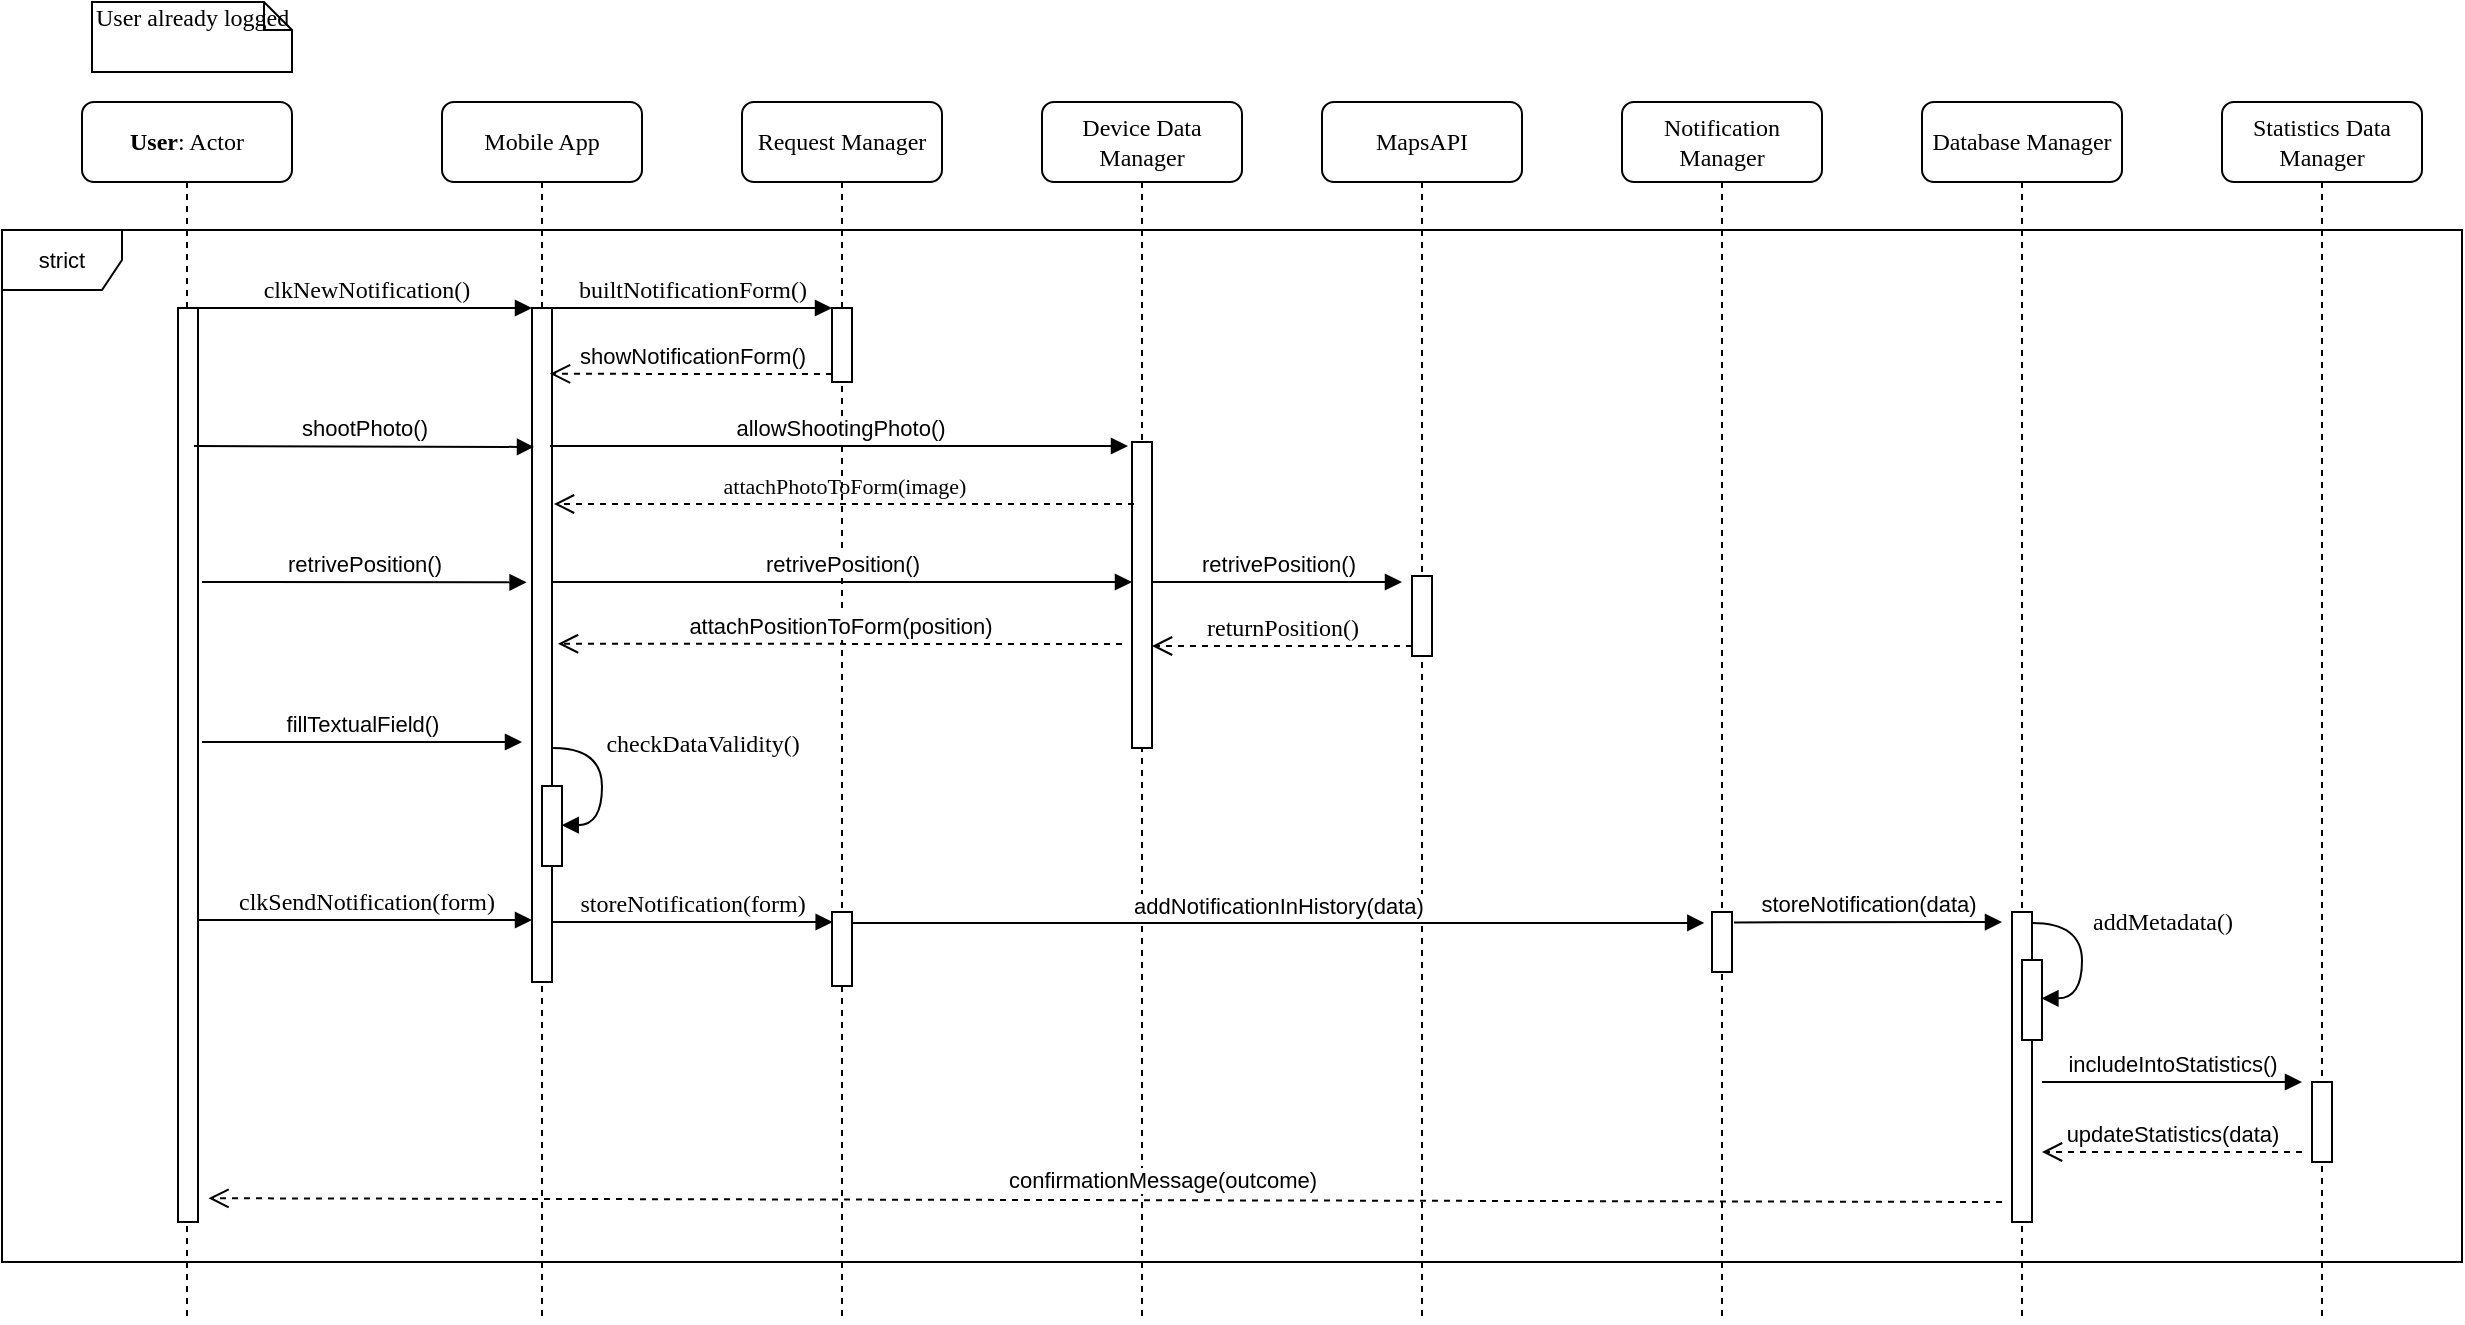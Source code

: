 <mxfile version="12.2.6" type="github" pages="1">
  <diagram name="Page-1" id="13e1069c-82ec-6db2-03f1-153e76fe0fe0">
    <mxGraphModel dx="1707" dy="963" grid="1" gridSize="10" guides="1" tooltips="1" connect="1" arrows="1" fold="1" page="1" pageScale="1" pageWidth="1100" pageHeight="850" background="#ffffff" math="0" shadow="0">
      <root>
        <mxCell id="0"/>
        <mxCell id="1" parent="0"/>
        <mxCell id="7baba1c4bc27f4b0-2" value="Mobile App" style="shape=umlLifeline;perimeter=lifelinePerimeter;whiteSpace=wrap;html=1;container=1;collapsible=0;recursiveResize=0;outlineConnect=0;rounded=1;shadow=0;comic=0;labelBackgroundColor=none;strokeWidth=1;fontFamily=Verdana;fontSize=12;align=center;" parent="1" vertex="1">
          <mxGeometry x="240" y="80" width="100" height="610" as="geometry"/>
        </mxCell>
        <mxCell id="7baba1c4bc27f4b0-10" value="" style="html=1;points=[];perimeter=orthogonalPerimeter;rounded=0;shadow=0;comic=0;labelBackgroundColor=none;strokeWidth=1;fontFamily=Verdana;fontSize=12;align=center;" parent="7baba1c4bc27f4b0-2" vertex="1">
          <mxGeometry x="45" y="103" width="10" height="337" as="geometry"/>
        </mxCell>
        <mxCell id="7baba1c4bc27f4b0-3" value="Request Manager" style="shape=umlLifeline;perimeter=lifelinePerimeter;whiteSpace=wrap;html=1;container=1;collapsible=0;recursiveResize=0;outlineConnect=0;rounded=1;shadow=0;comic=0;labelBackgroundColor=none;strokeWidth=1;fontFamily=Verdana;fontSize=12;align=center;size=40;" parent="1" vertex="1">
          <mxGeometry x="390" y="80" width="100" height="610" as="geometry"/>
        </mxCell>
        <mxCell id="7baba1c4bc27f4b0-13" value="" style="html=1;points=[];perimeter=orthogonalPerimeter;rounded=0;shadow=0;comic=0;labelBackgroundColor=none;strokeWidth=1;fontFamily=Verdana;fontSize=12;align=center;" parent="7baba1c4bc27f4b0-3" vertex="1">
          <mxGeometry x="45" y="103" width="10" height="37" as="geometry"/>
        </mxCell>
        <mxCell id="9XpneuLzeOw5BgVgBbdZ-24" value="" style="html=1;points=[];perimeter=orthogonalPerimeter;rounded=0;shadow=0;comic=0;labelBackgroundColor=none;strokeWidth=1;fontFamily=Verdana;fontSize=12;align=center;" vertex="1" parent="7baba1c4bc27f4b0-3">
          <mxGeometry x="45" y="405" width="10" height="37" as="geometry"/>
        </mxCell>
        <mxCell id="7baba1c4bc27f4b0-4" value="Device Data Manager " style="shape=umlLifeline;perimeter=lifelinePerimeter;whiteSpace=wrap;html=1;container=1;collapsible=0;recursiveResize=0;outlineConnect=0;rounded=1;shadow=0;comic=0;labelBackgroundColor=none;strokeWidth=1;fontFamily=Verdana;fontSize=12;align=center;" parent="1" vertex="1">
          <mxGeometry x="540" y="80" width="100" height="610" as="geometry"/>
        </mxCell>
        <mxCell id="7baba1c4bc27f4b0-5" value="MapsAPI" style="shape=umlLifeline;perimeter=lifelinePerimeter;whiteSpace=wrap;html=1;container=1;collapsible=0;recursiveResize=0;outlineConnect=0;rounded=1;shadow=0;comic=0;labelBackgroundColor=none;strokeWidth=1;fontFamily=Verdana;fontSize=12;align=center;" parent="1" vertex="1">
          <mxGeometry x="680" y="80" width="100" height="610" as="geometry"/>
        </mxCell>
        <mxCell id="7baba1c4bc27f4b0-19" value="" style="html=1;points=[];perimeter=orthogonalPerimeter;rounded=0;shadow=0;comic=0;labelBackgroundColor=none;strokeWidth=1;fontFamily=Verdana;fontSize=12;align=center;" parent="7baba1c4bc27f4b0-5" vertex="1">
          <mxGeometry x="45" y="237" width="10" height="40" as="geometry"/>
        </mxCell>
        <mxCell id="7baba1c4bc27f4b0-6" value="Notification Manager" style="shape=umlLifeline;perimeter=lifelinePerimeter;whiteSpace=wrap;html=1;container=1;collapsible=0;recursiveResize=0;outlineConnect=0;rounded=1;shadow=0;comic=0;labelBackgroundColor=none;strokeWidth=1;fontFamily=Verdana;fontSize=12;align=center;" parent="1" vertex="1">
          <mxGeometry x="830" y="80" width="100" height="610" as="geometry"/>
        </mxCell>
        <mxCell id="7baba1c4bc27f4b0-25" value="" style="html=1;points=[];perimeter=orthogonalPerimeter;rounded=0;shadow=0;comic=0;labelBackgroundColor=none;strokeColor=#000000;strokeWidth=1;fillColor=#FFFFFF;fontFamily=Verdana;fontSize=12;fontColor=#000000;align=center;" parent="7baba1c4bc27f4b0-6" vertex="1">
          <mxGeometry x="45" y="405" width="10" height="30" as="geometry"/>
        </mxCell>
        <mxCell id="7baba1c4bc27f4b0-7" value="Database Manager" style="shape=umlLifeline;perimeter=lifelinePerimeter;whiteSpace=wrap;html=1;container=1;collapsible=0;recursiveResize=0;outlineConnect=0;rounded=1;shadow=0;comic=0;labelBackgroundColor=none;strokeWidth=1;fontFamily=Verdana;fontSize=12;align=center;" parent="1" vertex="1">
          <mxGeometry x="980" y="80" width="100" height="610" as="geometry"/>
        </mxCell>
        <mxCell id="9XpneuLzeOw5BgVgBbdZ-35" value="" style="html=1;points=[];perimeter=orthogonalPerimeter;rounded=0;shadow=0;comic=0;labelBackgroundColor=none;strokeColor=#000000;strokeWidth=1;fillColor=#FFFFFF;fontFamily=Verdana;fontSize=12;fontColor=#000000;align=center;" vertex="1" parent="7baba1c4bc27f4b0-7">
          <mxGeometry x="45" y="405" width="10" height="155" as="geometry"/>
        </mxCell>
        <mxCell id="9XpneuLzeOw5BgVgBbdZ-39" value="includeIntoStatistics()" style="html=1;verticalAlign=bottom;endArrow=block;fontSize=11;" edge="1" parent="7baba1c4bc27f4b0-7">
          <mxGeometry width="80" relative="1" as="geometry">
            <mxPoint x="60" y="490" as="sourcePoint"/>
            <mxPoint x="190" y="490" as="targetPoint"/>
          </mxGeometry>
        </mxCell>
        <mxCell id="7baba1c4bc27f4b0-8" value="&lt;b&gt;User&lt;/b&gt;: Actor" style="shape=umlLifeline;perimeter=lifelinePerimeter;whiteSpace=wrap;html=1;container=1;collapsible=0;recursiveResize=0;outlineConnect=0;rounded=1;shadow=0;comic=0;labelBackgroundColor=none;strokeWidth=1;fontFamily=Verdana;fontSize=12;align=center;" parent="1" vertex="1">
          <mxGeometry x="60" y="80" width="105" height="610" as="geometry"/>
        </mxCell>
        <mxCell id="7baba1c4bc27f4b0-9" value="" style="html=1;points=[];perimeter=orthogonalPerimeter;rounded=0;shadow=0;comic=0;labelBackgroundColor=none;strokeWidth=1;fontFamily=Verdana;fontSize=12;align=center;" parent="7baba1c4bc27f4b0-8" vertex="1">
          <mxGeometry x="48" y="103" width="10" height="457" as="geometry"/>
        </mxCell>
        <mxCell id="9XpneuLzeOw5BgVgBbdZ-14" value="retrivePosition()" style="html=1;verticalAlign=bottom;endArrow=block;entryX=-0.272;entryY=0.407;entryDx=0;entryDy=0;entryPerimeter=0;" edge="1" parent="7baba1c4bc27f4b0-8" target="7baba1c4bc27f4b0-10">
          <mxGeometry width="80" relative="1" as="geometry">
            <mxPoint x="60" y="240" as="sourcePoint"/>
            <mxPoint x="222" y="241" as="targetPoint"/>
          </mxGeometry>
        </mxCell>
        <mxCell id="7baba1c4bc27f4b0-16" value="" style="html=1;points=[];perimeter=orthogonalPerimeter;rounded=0;shadow=0;comic=0;labelBackgroundColor=none;strokeWidth=1;fontFamily=Verdana;fontSize=12;align=center;" parent="1" vertex="1">
          <mxGeometry x="585" y="250" width="10" height="153" as="geometry"/>
        </mxCell>
        <mxCell id="7baba1c4bc27f4b0-21" value="returnPosition()" style="html=1;verticalAlign=bottom;endArrow=open;dashed=1;endSize=8;labelBackgroundColor=none;fontFamily=Verdana;fontSize=12;edgeStyle=elbowEdgeStyle;elbow=vertical;" parent="1" edge="1">
          <mxGeometry relative="1" as="geometry">
            <mxPoint x="595" y="352" as="targetPoint"/>
            <Array as="points">
              <mxPoint x="670" y="352"/>
              <mxPoint x="700" y="352"/>
            </Array>
            <mxPoint x="725" y="352" as="sourcePoint"/>
          </mxGeometry>
        </mxCell>
        <mxCell id="7baba1c4bc27f4b0-11" value="clkNewNotification()" style="html=1;verticalAlign=bottom;endArrow=block;entryX=0;entryY=0;labelBackgroundColor=none;fontFamily=Verdana;fontSize=12;edgeStyle=elbowEdgeStyle;elbow=vertical;" parent="1" source="7baba1c4bc27f4b0-9" target="7baba1c4bc27f4b0-10" edge="1">
          <mxGeometry relative="1" as="geometry">
            <mxPoint x="220" y="193" as="sourcePoint"/>
          </mxGeometry>
        </mxCell>
        <mxCell id="7baba1c4bc27f4b0-14" value="builtNotificationForm()" style="html=1;verticalAlign=bottom;endArrow=block;entryX=0;entryY=0;labelBackgroundColor=none;fontFamily=Verdana;fontSize=12;edgeStyle=elbowEdgeStyle;elbow=vertical;" parent="1" source="7baba1c4bc27f4b0-10" target="7baba1c4bc27f4b0-13" edge="1">
          <mxGeometry relative="1" as="geometry">
            <mxPoint x="370" y="203" as="sourcePoint"/>
          </mxGeometry>
        </mxCell>
        <mxCell id="7baba1c4bc27f4b0-40" value="User already logged" style="shape=note;whiteSpace=wrap;html=1;size=14;verticalAlign=top;align=left;spacingTop=-6;rounded=0;shadow=0;comic=0;labelBackgroundColor=none;strokeWidth=1;fontFamily=Verdana;fontSize=12" parent="1" vertex="1">
          <mxGeometry x="65" y="30" width="100" height="35" as="geometry"/>
        </mxCell>
        <mxCell id="9XpneuLzeOw5BgVgBbdZ-5" value="showNotificationForm()" style="html=1;verticalAlign=bottom;endArrow=open;dashed=1;endSize=8;entryX=0.9;entryY=0.117;entryDx=0;entryDy=0;entryPerimeter=0;exitX=0;exitY=0.135;exitDx=0;exitDy=0;exitPerimeter=0;" edge="1" parent="1">
          <mxGeometry relative="1" as="geometry">
            <mxPoint x="435" y="216" as="sourcePoint"/>
            <mxPoint x="294" y="215.91" as="targetPoint"/>
          </mxGeometry>
        </mxCell>
        <mxCell id="9XpneuLzeOw5BgVgBbdZ-8" value="shootPhoto()" style="html=1;verticalAlign=bottom;endArrow=block;entryX=0.5;entryY=0.416;entryDx=0;entryDy=0;entryPerimeter=0;" edge="1" parent="1">
          <mxGeometry width="80" relative="1" as="geometry">
            <mxPoint x="116" y="252" as="sourcePoint"/>
            <mxPoint x="286" y="252.472" as="targetPoint"/>
            <mxPoint as="offset"/>
          </mxGeometry>
        </mxCell>
        <mxCell id="9XpneuLzeOw5BgVgBbdZ-9" value="allowShootingPhoto()" style="html=1;verticalAlign=bottom;endArrow=block;" edge="1" parent="1">
          <mxGeometry width="80" relative="1" as="geometry">
            <mxPoint x="294" y="252" as="sourcePoint"/>
            <mxPoint x="583" y="252" as="targetPoint"/>
          </mxGeometry>
        </mxCell>
        <mxCell id="9XpneuLzeOw5BgVgBbdZ-10" value="&lt;font style=&quot;font-size: 11px&quot;&gt;attachPhotoToForm(image)&lt;/font&gt;" style="html=1;verticalAlign=bottom;endArrow=open;dashed=1;endSize=8;labelBackgroundColor=none;fontFamily=Verdana;fontSize=12;edgeStyle=elbowEdgeStyle;elbow=vertical;entryX=1;entryY=0.581;entryDx=0;entryDy=0;entryPerimeter=0;" edge="1" parent="1">
          <mxGeometry relative="1" as="geometry">
            <mxPoint x="296" y="281.286" as="targetPoint"/>
            <Array as="points">
              <mxPoint x="531" y="281"/>
              <mxPoint x="561" y="281"/>
            </Array>
            <mxPoint x="586" y="281" as="sourcePoint"/>
          </mxGeometry>
        </mxCell>
        <mxCell id="9XpneuLzeOw5BgVgBbdZ-15" value="retrivePosition()" style="html=1;verticalAlign=bottom;endArrow=block;" edge="1" parent="1">
          <mxGeometry width="80" relative="1" as="geometry">
            <mxPoint x="295" y="320" as="sourcePoint"/>
            <mxPoint x="585" y="320" as="targetPoint"/>
          </mxGeometry>
        </mxCell>
        <mxCell id="9XpneuLzeOw5BgVgBbdZ-16" value="retrivePosition()" style="html=1;verticalAlign=bottom;endArrow=block;" edge="1" parent="1">
          <mxGeometry width="80" relative="1" as="geometry">
            <mxPoint x="595" y="320" as="sourcePoint"/>
            <mxPoint x="720" y="320" as="targetPoint"/>
          </mxGeometry>
        </mxCell>
        <mxCell id="9XpneuLzeOw5BgVgBbdZ-19" value="attachPositionToForm(position)" style="html=1;verticalAlign=bottom;endArrow=open;dashed=1;endSize=8;entryX=1.3;entryY=0.625;entryDx=0;entryDy=0;entryPerimeter=0;" edge="1" parent="1">
          <mxGeometry relative="1" as="geometry">
            <mxPoint x="580" y="351" as="sourcePoint"/>
            <mxPoint x="298" y="350.875" as="targetPoint"/>
          </mxGeometry>
        </mxCell>
        <mxCell id="9XpneuLzeOw5BgVgBbdZ-20" value="fillTextualField()" style="html=1;verticalAlign=bottom;endArrow=block;" edge="1" parent="1">
          <mxGeometry width="80" relative="1" as="geometry">
            <mxPoint x="120" y="400" as="sourcePoint"/>
            <mxPoint x="280" y="400" as="targetPoint"/>
          </mxGeometry>
        </mxCell>
        <mxCell id="9XpneuLzeOw5BgVgBbdZ-21" value="" style="html=1;points=[];perimeter=orthogonalPerimeter;rounded=0;shadow=0;comic=0;labelBackgroundColor=none;strokeWidth=1;fontFamily=Verdana;fontSize=12;align=center;" vertex="1" parent="1">
          <mxGeometry x="290" y="422" width="10" height="40" as="geometry"/>
        </mxCell>
        <mxCell id="9XpneuLzeOw5BgVgBbdZ-22" value="checkDataValidity()" style="html=1;verticalAlign=bottom;endArrow=block;labelBackgroundColor=none;fontFamily=Verdana;fontSize=12;elbow=vertical;edgeStyle=orthogonalEdgeStyle;curved=1;entryX=1;entryY=0.286;entryPerimeter=0;exitX=1.038;exitY=0.345;exitPerimeter=0;" edge="1" parent="1">
          <mxGeometry x="-0.4" y="-51" relative="1" as="geometry">
            <mxPoint x="295.571" y="403" as="sourcePoint"/>
            <mxPoint x="299.857" y="441.571" as="targetPoint"/>
            <Array as="points">
              <mxPoint x="320" y="403"/>
              <mxPoint x="320" y="441"/>
            </Array>
            <mxPoint x="101" y="6" as="offset"/>
          </mxGeometry>
        </mxCell>
        <mxCell id="9XpneuLzeOw5BgVgBbdZ-23" value="clkSendNotification(form)" style="html=1;verticalAlign=bottom;endArrow=block;entryX=0;entryY=0;labelBackgroundColor=none;fontFamily=Verdana;fontSize=12;edgeStyle=elbowEdgeStyle;elbow=vertical;" edge="1" parent="1">
          <mxGeometry relative="1" as="geometry">
            <mxPoint x="117.5" y="489" as="sourcePoint"/>
            <mxPoint x="285" y="489" as="targetPoint"/>
          </mxGeometry>
        </mxCell>
        <mxCell id="9XpneuLzeOw5BgVgBbdZ-25" value="storeNotification(form)" style="html=1;verticalAlign=bottom;endArrow=block;entryX=0;entryY=0;labelBackgroundColor=none;fontFamily=Verdana;fontSize=12;edgeStyle=elbowEdgeStyle;elbow=vertical;" edge="1" parent="1">
          <mxGeometry relative="1" as="geometry">
            <mxPoint x="295" y="490" as="sourcePoint"/>
            <mxPoint x="435.333" y="490" as="targetPoint"/>
          </mxGeometry>
        </mxCell>
        <mxCell id="9XpneuLzeOw5BgVgBbdZ-30" value="Statistics Data Manager" style="shape=umlLifeline;perimeter=lifelinePerimeter;whiteSpace=wrap;html=1;container=1;collapsible=0;recursiveResize=0;outlineConnect=0;rounded=1;shadow=0;comic=0;labelBackgroundColor=none;strokeWidth=1;fontFamily=Verdana;fontSize=12;align=center;" vertex="1" parent="1">
          <mxGeometry x="1130" y="80" width="100" height="610" as="geometry"/>
        </mxCell>
        <mxCell id="9XpneuLzeOw5BgVgBbdZ-40" value="" style="html=1;points=[];perimeter=orthogonalPerimeter;rounded=0;shadow=0;comic=0;labelBackgroundColor=none;strokeWidth=1;fontFamily=Verdana;fontSize=12;align=center;" vertex="1" parent="9XpneuLzeOw5BgVgBbdZ-30">
          <mxGeometry x="45" y="490" width="10" height="40" as="geometry"/>
        </mxCell>
        <mxCell id="9XpneuLzeOw5BgVgBbdZ-31" value="addNotificationInHistory(data)" style="html=1;verticalAlign=bottom;endArrow=block;fontSize=11;exitX=1.033;exitY=0.149;exitDx=0;exitDy=0;exitPerimeter=0;entryX=-0.383;entryY=0.183;entryDx=0;entryDy=0;entryPerimeter=0;" edge="1" parent="1" source="9XpneuLzeOw5BgVgBbdZ-24" target="7baba1c4bc27f4b0-25">
          <mxGeometry width="80" relative="1" as="geometry">
            <mxPoint x="450" y="490" as="sourcePoint"/>
            <mxPoint x="530" y="490" as="targetPoint"/>
          </mxGeometry>
        </mxCell>
        <mxCell id="9XpneuLzeOw5BgVgBbdZ-34" value="storeNotification(data)" style="html=1;verticalAlign=bottom;endArrow=block;fontSize=11;exitX=1.1;exitY=0.173;exitDx=0;exitDy=0;exitPerimeter=0;" edge="1" parent="1" source="7baba1c4bc27f4b0-25">
          <mxGeometry width="80" relative="1" as="geometry">
            <mxPoint x="890" y="490" as="sourcePoint"/>
            <mxPoint x="1020" y="490" as="targetPoint"/>
          </mxGeometry>
        </mxCell>
        <mxCell id="9XpneuLzeOw5BgVgBbdZ-36" value="" style="html=1;points=[];perimeter=orthogonalPerimeter;rounded=0;shadow=0;comic=0;labelBackgroundColor=none;strokeWidth=1;fontFamily=Verdana;fontSize=12;align=center;" vertex="1" parent="1">
          <mxGeometry x="1030" y="509" width="10" height="40" as="geometry"/>
        </mxCell>
        <mxCell id="9XpneuLzeOw5BgVgBbdZ-37" value="addMetadata()" style="html=1;verticalAlign=bottom;endArrow=block;labelBackgroundColor=none;fontFamily=Verdana;fontSize=12;elbow=vertical;edgeStyle=orthogonalEdgeStyle;curved=1;entryX=1;entryY=0.286;entryPerimeter=0;exitX=1.038;exitY=0.345;exitPerimeter=0;" edge="1" parent="1">
          <mxGeometry x="-0.4" y="-41" relative="1" as="geometry">
            <mxPoint x="1035" y="490.529" as="sourcePoint"/>
            <mxPoint x="1039.706" y="528.176" as="targetPoint"/>
            <Array as="points">
              <mxPoint x="1060" y="490"/>
              <mxPoint x="1060" y="528"/>
            </Array>
            <mxPoint x="81" y="9" as="offset"/>
          </mxGeometry>
        </mxCell>
        <mxCell id="9XpneuLzeOw5BgVgBbdZ-41" value="updateStatistics(data)" style="html=1;verticalAlign=bottom;endArrow=open;dashed=1;endSize=8;fontSize=11;" edge="1" parent="1">
          <mxGeometry relative="1" as="geometry">
            <mxPoint x="1170" y="605" as="sourcePoint"/>
            <mxPoint x="1040" y="605" as="targetPoint"/>
          </mxGeometry>
        </mxCell>
        <mxCell id="9XpneuLzeOw5BgVgBbdZ-42" value="confirmationMessage(outcome)" style="html=1;verticalAlign=bottom;endArrow=open;dashed=1;endSize=8;fontSize=11;entryX=1.524;entryY=0.974;entryDx=0;entryDy=0;entryPerimeter=0;" edge="1" parent="1" target="7baba1c4bc27f4b0-9">
          <mxGeometry x="-0.063" y="-1" relative="1" as="geometry">
            <mxPoint x="1020" y="630" as="sourcePoint"/>
            <mxPoint x="940" y="630" as="targetPoint"/>
            <mxPoint as="offset"/>
          </mxGeometry>
        </mxCell>
        <mxCell id="9XpneuLzeOw5BgVgBbdZ-43" value="strict" style="shape=umlFrame;whiteSpace=wrap;html=1;fontSize=11;" vertex="1" parent="1">
          <mxGeometry x="20" y="144" width="1230" height="516" as="geometry"/>
        </mxCell>
      </root>
    </mxGraphModel>
  </diagram>
</mxfile>
